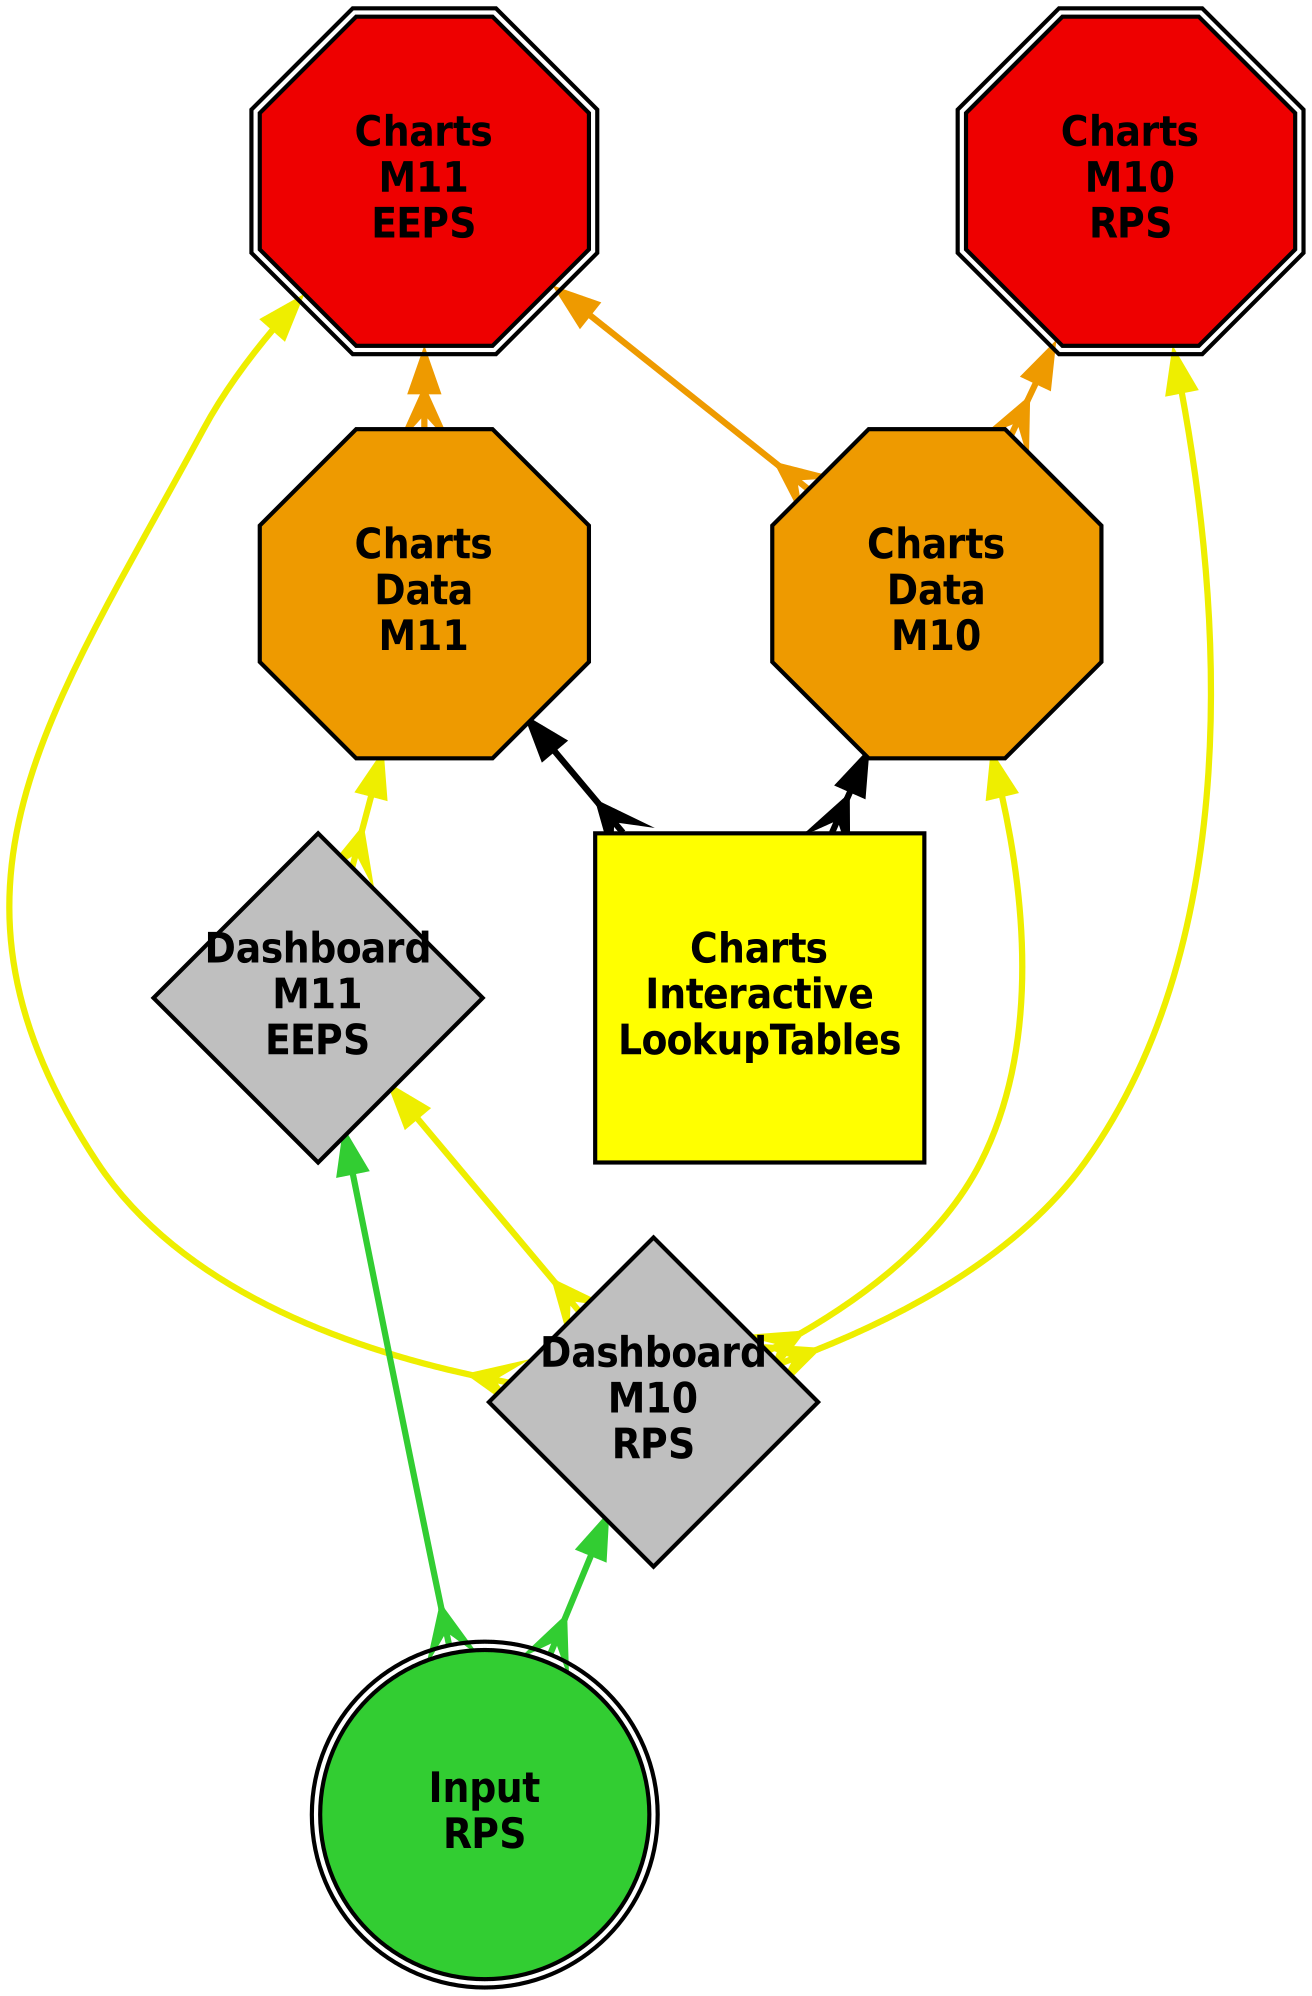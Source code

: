 digraph dependencies {
layers="one:two:three";
outputorder="edgesfirst";
nodesep=0.75;
Charts_M11_EEPS [layer="two"] [style="filled"] [height="2.2"] [shape="doubleoctagon"] [fontsize="20"] [fillcolor="red2"] [fontname="Helvetica-Narrow-Bold"] [fixedsize="true"] [label="Charts\nM11\nEEPS"] [width="2.2"] [penwidth="2"];
Charts_M11_EEPS -> Charts_Data_M10 [layer="one"] [arrowhead="crow"] [color="orange2"] [arrowsize="1.75"] [dir="both"] [penwidth="3"];
Charts_M11_EEPS -> Charts_Data_M11 [layer="one"] [arrowhead="crow"] [color="orange2"] [arrowsize="1.75"] [dir="both"] [penwidth="3"];
Charts_M11_EEPS -> Dashboard_M10_RPS [layer="one"] [arrowhead="crow"] [color="yellow2"] [arrowsize="1.75"] [dir="both"] [penwidth="3"];
Charts_Data_M10 [layer="two"] [style="filled"] [height="2.2"] [shape="octagon"] [fontsize="20"] [fillcolor="orange2"] [fontname="Helvetica-Narrow-Bold"] [fixedsize="true"] [label="Charts\nData\nM10"] [width="2.2"] [penwidth="2"];
Charts_Data_M10 -> Charts_Interactive_LookupTables [layer="one"] [arrowhead="crow"] [color="black"] [arrowsize="1.75"] [dir="both"] [penwidth="3"];
Charts_Data_M10 -> Dashboard_M10_RPS [layer="one"] [arrowhead="crow"] [color="yellow2"] [arrowsize="1.75"] [dir="both"] [penwidth="3"];
Charts_Data_M11 [layer="two"] [style="filled"] [height="2.2"] [shape="octagon"] [fontsize="20"] [fillcolor="orange2"] [fontname="Helvetica-Narrow-Bold"] [fixedsize="true"] [label="Charts\nData\nM11"] [width="2.2"] [penwidth="2"];
Charts_Data_M11 -> Charts_Interactive_LookupTables [layer="one"] [arrowhead="crow"] [color="black"] [arrowsize="1.75"] [dir="both"] [penwidth="3"];
Charts_Data_M11 -> Dashboard_M11_EEPS [layer="one"] [arrowhead="crow"] [color="yellow2"] [arrowsize="1.75"] [dir="both"] [penwidth="3"];
Dashboard_M10_RPS [layer="two"] [style="filled"] [height="2.2"] [shape="diamond"] [fontsize="20"] [fillcolor="grey75"] [fontname="Helvetica-Narrow-Bold"] [fixedsize="true"] [label="Dashboard\nM10\nRPS"] [width="2.2"] [penwidth="2"];
Dashboard_M10_RPS -> Input_RPS [layer="one"] [arrowhead="crow"] [color="limegreen"] [arrowsize="1.75"] [dir="both"] [penwidth="3"];
Charts_Interactive_LookupTables [layer="two"] [style="filled"] [height="2.2"] [shape="box"] [fontsize="20"] [fillcolor="yellow"] [fontname="Helvetica-Narrow-Bold"] [fixedsize="true"] [label="Charts\nInteractive\nLookupTables"] [width="2.2"] [penwidth="2"];
Charts_M10_RPS [layer="two"] [style="filled"] [height="2.2"] [shape="doubleoctagon"] [fontsize="20"] [fillcolor="red2"] [fontname="Helvetica-Narrow-Bold"] [fixedsize="true"] [label="Charts\nM10\nRPS"] [width="2.2"] [penwidth="2"];
Charts_M10_RPS -> Charts_Data_M10 [layer="one"] [arrowhead="crow"] [color="orange2"] [arrowsize="1.75"] [dir="both"] [penwidth="3"];
Charts_M10_RPS -> Dashboard_M10_RPS [layer="one"] [arrowhead="crow"] [color="yellow2"] [arrowsize="1.75"] [dir="both"] [penwidth="3"];
Dashboard_M11_EEPS [layer="two"] [style="filled"] [height="2.2"] [shape="diamond"] [fontsize="20"] [fillcolor="grey75"] [fontname="Helvetica-Narrow-Bold"] [fixedsize="true"] [label="Dashboard\nM11\nEEPS"] [width="2.2"] [penwidth="2"];
Dashboard_M11_EEPS -> Dashboard_M10_RPS [layer="one"] [arrowhead="crow"] [color="yellow2"] [arrowsize="1.75"] [dir="both"] [penwidth="3"];
Dashboard_M11_EEPS -> Input_RPS [layer="one"] [arrowhead="crow"] [color="limegreen"] [arrowsize="1.75"] [dir="both"] [penwidth="3"];
Input_RPS [layer="two"] [style="filled"] [height="2.2"] [shape="doublecircle"] [fontsize="20"] [fillcolor="limegreen"] [fontname="Helvetica-Narrow-Bold"] [fixedsize="true"] [label="Input\nRPS"] [width="2.2"] [penwidth="2"];
}
